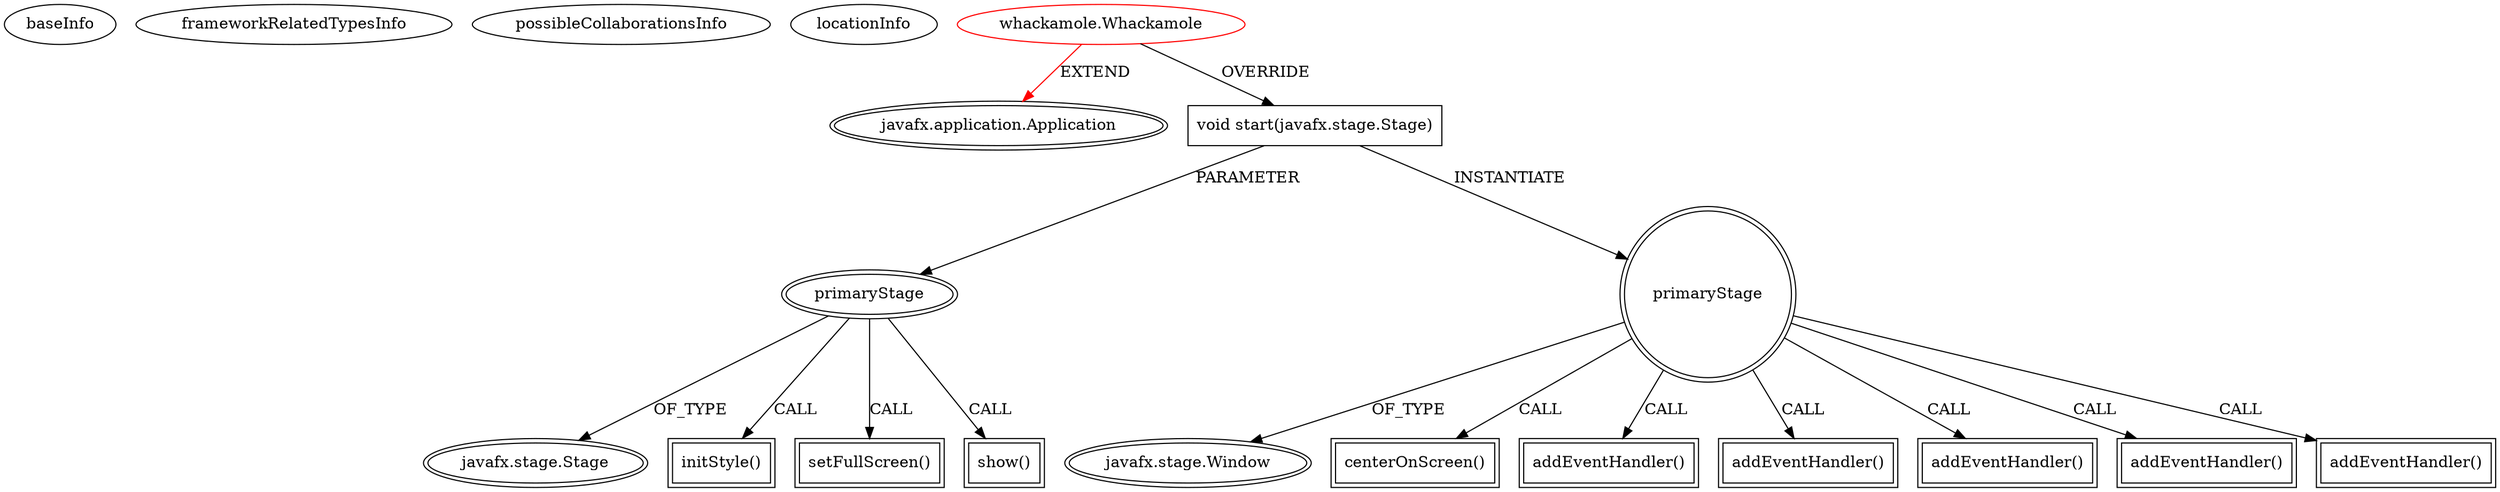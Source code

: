digraph {
baseInfo[graphId=2585,category="extension_graph",isAnonymous=false,possibleRelation=false]
frameworkRelatedTypesInfo[0="javafx.application.Application"]
possibleCollaborationsInfo[]
locationInfo[projectName="dracoix-CSCE401",filePath="/dracoix-CSCE401/CSCE401-master/whackamole_old/whackamole/src/whackamole/Whackamole.java",contextSignature="Whackamole",graphId="2585"]
0[label="whackamole.Whackamole",vertexType="ROOT_CLIENT_CLASS_DECLARATION",isFrameworkType=false,color=red]
1[label="javafx.application.Application",vertexType="FRAMEWORK_CLASS_TYPE",isFrameworkType=true,peripheries=2]
2[label="void start(javafx.stage.Stage)",vertexType="OVERRIDING_METHOD_DECLARATION",isFrameworkType=false,shape=box]
3[label="primaryStage",vertexType="PARAMETER_DECLARATION",isFrameworkType=true,peripheries=2]
4[label="javafx.stage.Stage",vertexType="FRAMEWORK_CLASS_TYPE",isFrameworkType=true,peripheries=2]
6[label="initStyle()",vertexType="INSIDE_CALL",isFrameworkType=true,peripheries=2,shape=box]
7[label="primaryStage",vertexType="VARIABLE_EXPRESION",isFrameworkType=true,peripheries=2,shape=circle]
9[label="javafx.stage.Window",vertexType="FRAMEWORK_CLASS_TYPE",isFrameworkType=true,peripheries=2]
8[label="centerOnScreen()",vertexType="INSIDE_CALL",isFrameworkType=true,peripheries=2,shape=box]
11[label="setFullScreen()",vertexType="INSIDE_CALL",isFrameworkType=true,peripheries=2,shape=box]
13[label="addEventHandler()",vertexType="INSIDE_CALL",isFrameworkType=true,peripheries=2,shape=box]
15[label="addEventHandler()",vertexType="INSIDE_CALL",isFrameworkType=true,peripheries=2,shape=box]
17[label="addEventHandler()",vertexType="INSIDE_CALL",isFrameworkType=true,peripheries=2,shape=box]
19[label="addEventHandler()",vertexType="INSIDE_CALL",isFrameworkType=true,peripheries=2,shape=box]
21[label="addEventHandler()",vertexType="INSIDE_CALL",isFrameworkType=true,peripheries=2,shape=box]
23[label="show()",vertexType="INSIDE_CALL",isFrameworkType=true,peripheries=2,shape=box]
0->1[label="EXTEND",color=red]
0->2[label="OVERRIDE"]
3->4[label="OF_TYPE"]
2->3[label="PARAMETER"]
3->6[label="CALL"]
2->7[label="INSTANTIATE"]
7->9[label="OF_TYPE"]
7->8[label="CALL"]
3->11[label="CALL"]
7->13[label="CALL"]
7->15[label="CALL"]
7->17[label="CALL"]
7->19[label="CALL"]
7->21[label="CALL"]
3->23[label="CALL"]
}
